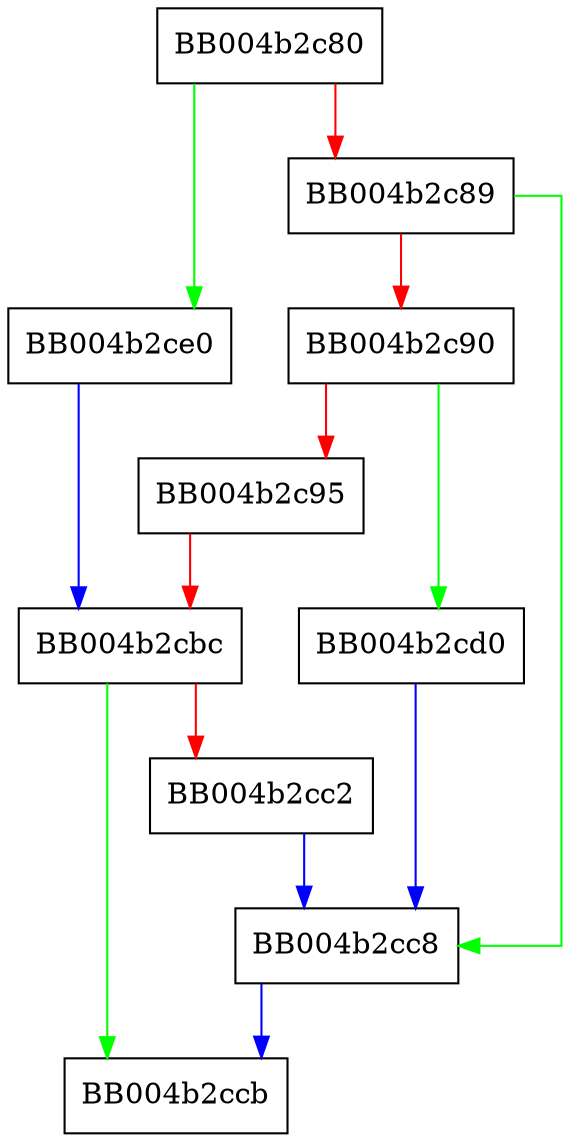 digraph ossl_quic_get0_connection {
  node [shape="box"];
  graph [splines=ortho];
  BB004b2c80 -> BB004b2ce0 [color="green"];
  BB004b2c80 -> BB004b2c89 [color="red"];
  BB004b2c89 -> BB004b2cc8 [color="green"];
  BB004b2c89 -> BB004b2c90 [color="red"];
  BB004b2c90 -> BB004b2cd0 [color="green"];
  BB004b2c90 -> BB004b2c95 [color="red"];
  BB004b2c95 -> BB004b2cbc [color="red"];
  BB004b2cbc -> BB004b2ccb [color="green"];
  BB004b2cbc -> BB004b2cc2 [color="red"];
  BB004b2cc2 -> BB004b2cc8 [color="blue"];
  BB004b2cc8 -> BB004b2ccb [color="blue"];
  BB004b2cd0 -> BB004b2cc8 [color="blue"];
  BB004b2ce0 -> BB004b2cbc [color="blue"];
}